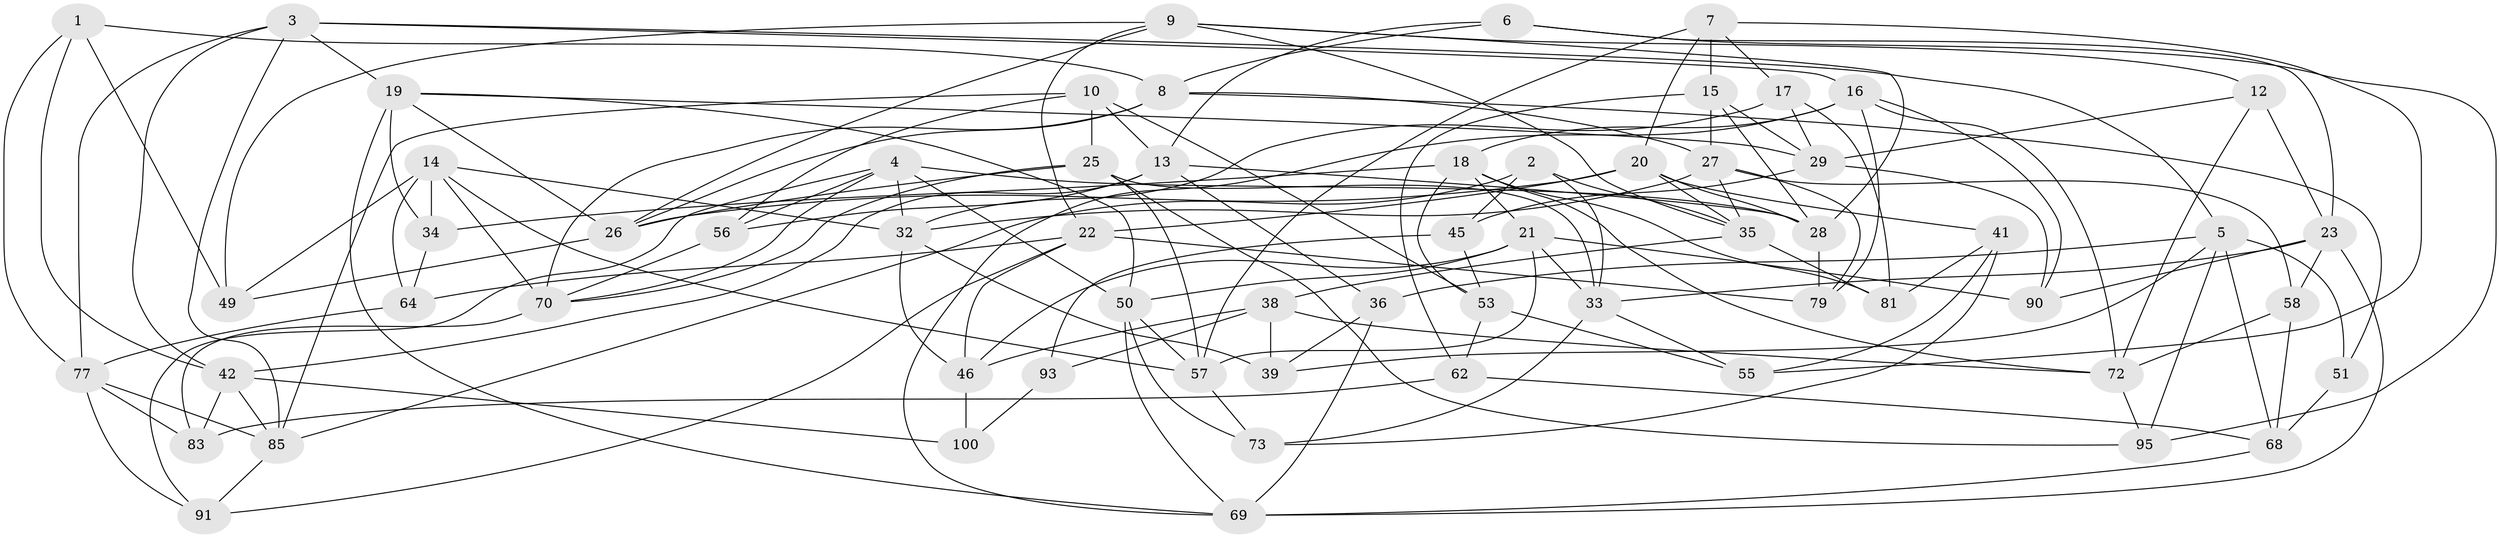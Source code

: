 // original degree distribution, {4: 1.0}
// Generated by graph-tools (version 1.1) at 2025/11/02/21/25 10:11:16]
// undirected, 63 vertices, 158 edges
graph export_dot {
graph [start="1"]
  node [color=gray90,style=filled];
  1;
  2;
  3 [super="+54"];
  4 [super="+60"];
  5 [super="+52"];
  6;
  7 [super="+67"];
  8 [super="+11"];
  9 [super="+40"];
  10 [super="+44"];
  12;
  13 [super="+37"];
  14 [super="+31"];
  15 [super="+63"];
  16 [super="+96"];
  17;
  18 [super="+99"];
  19 [super="+66"];
  20 [super="+88"];
  21 [super="+24"];
  22 [super="+98"];
  23 [super="+30"];
  25 [super="+80"];
  26 [super="+65"];
  27 [super="+76"];
  28 [super="+43"];
  29 [super="+86"];
  32 [super="+47"];
  33 [super="+59"];
  34;
  35 [super="+84"];
  36;
  38 [super="+94"];
  39;
  41;
  42 [super="+48"];
  45;
  46 [super="+87"];
  49;
  50 [super="+75"];
  51;
  53 [super="+71"];
  55;
  56;
  57 [super="+61"];
  58;
  62;
  64;
  68 [super="+89"];
  69 [super="+82"];
  70 [super="+92"];
  72 [super="+74"];
  73;
  77 [super="+78"];
  79;
  81;
  83;
  85 [super="+97"];
  90;
  91;
  93;
  95;
  100;
  1 -- 49;
  1 -- 8;
  1 -- 77;
  1 -- 42;
  2 -- 85;
  2 -- 33;
  2 -- 45;
  2 -- 35;
  3 -- 42;
  3 -- 85;
  3 -- 19;
  3 -- 16;
  3 -- 77;
  3 -- 5;
  4 -- 32;
  4 -- 91;
  4 -- 56;
  4 -- 28;
  4 -- 70;
  4 -- 50;
  5 -- 95;
  5 -- 39;
  5 -- 68;
  5 -- 51;
  5 -- 36;
  6 -- 95;
  6 -- 8;
  6 -- 23;
  6 -- 13;
  7 -- 17;
  7 -- 20;
  7 -- 57;
  7 -- 55;
  7 -- 15 [weight=2];
  8 -- 51;
  8 -- 27;
  8 -- 70;
  8 -- 26;
  9 -- 49;
  9 -- 35;
  9 -- 22;
  9 -- 26;
  9 -- 12;
  9 -- 28;
  10 -- 25;
  10 -- 53 [weight=2];
  10 -- 13;
  10 -- 56;
  10 -- 85;
  12 -- 29;
  12 -- 23;
  12 -- 72;
  13 -- 56;
  13 -- 36;
  13 -- 28;
  13 -- 42;
  14 -- 49;
  14 -- 34;
  14 -- 57;
  14 -- 64;
  14 -- 70;
  14 -- 32;
  15 -- 62;
  15 -- 28;
  15 -- 27;
  15 -- 29;
  16 -- 79;
  16 -- 72;
  16 -- 90;
  16 -- 18;
  16 -- 69;
  17 -- 29;
  17 -- 81;
  17 -- 32;
  18 -- 21;
  18 -- 53;
  18 -- 72;
  18 -- 81;
  18 -- 34;
  19 -- 26;
  19 -- 29;
  19 -- 34;
  19 -- 69;
  19 -- 50;
  20 -- 35;
  20 -- 28;
  20 -- 41;
  20 -- 26;
  20 -- 22;
  21 -- 50;
  21 -- 46;
  21 -- 33;
  21 -- 90;
  21 -- 57;
  22 -- 91;
  22 -- 79;
  22 -- 64;
  22 -- 46;
  23 -- 58;
  23 -- 90;
  23 -- 69;
  23 -- 33;
  25 -- 57;
  25 -- 26;
  25 -- 95;
  25 -- 70;
  25 -- 33;
  26 -- 49;
  27 -- 35;
  27 -- 58;
  27 -- 79;
  27 -- 32;
  28 -- 79;
  29 -- 45;
  29 -- 90;
  32 -- 46;
  32 -- 39;
  33 -- 55;
  33 -- 73;
  34 -- 64;
  35 -- 81;
  35 -- 38;
  36 -- 39;
  36 -- 69;
  38 -- 93 [weight=2];
  38 -- 72;
  38 -- 39;
  38 -- 46;
  41 -- 55;
  41 -- 73;
  41 -- 81;
  42 -- 100;
  42 -- 85;
  42 -- 83;
  45 -- 93;
  45 -- 53;
  46 -- 100 [weight=2];
  50 -- 73;
  50 -- 69;
  50 -- 57;
  51 -- 68 [weight=2];
  53 -- 55;
  53 -- 62;
  56 -- 70;
  57 -- 73;
  58 -- 72;
  58 -- 68;
  62 -- 83;
  62 -- 68;
  64 -- 77;
  68 -- 69;
  70 -- 83;
  72 -- 95;
  77 -- 83;
  77 -- 85;
  77 -- 91;
  85 -- 91;
  93 -- 100;
}

